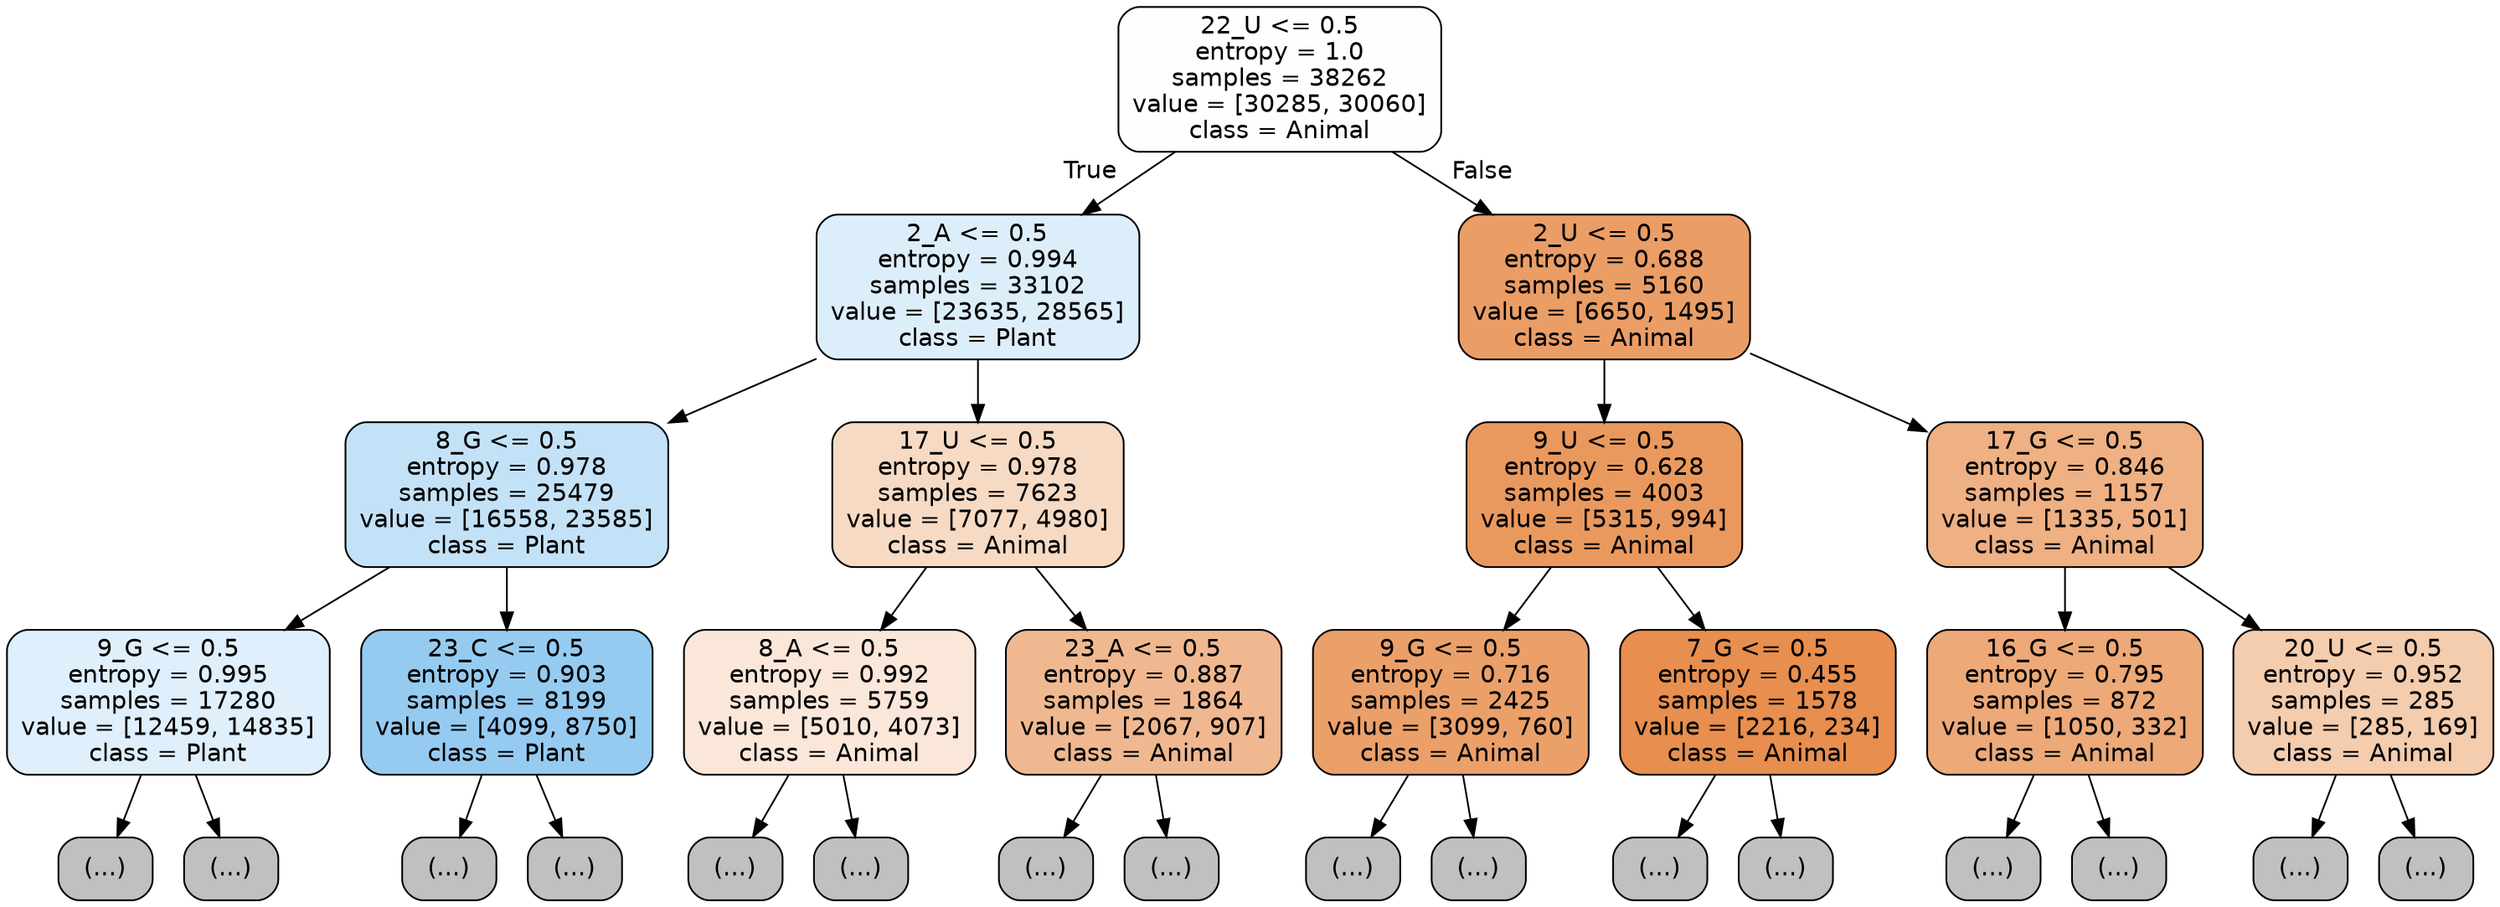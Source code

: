 digraph Tree {
node [shape=box, style="filled, rounded", color="black", fontname="helvetica"] ;
edge [fontname="helvetica"] ;
0 [label="22_U <= 0.5\nentropy = 1.0\nsamples = 38262\nvalue = [30285, 30060]\nclass = Animal", fillcolor="#fffefe"] ;
1 [label="2_A <= 0.5\nentropy = 0.994\nsamples = 33102\nvalue = [23635, 28565]\nclass = Plant", fillcolor="#ddeefb"] ;
0 -> 1 [labeldistance=2.5, labelangle=45, headlabel="True"] ;
2 [label="8_G <= 0.5\nentropy = 0.978\nsamples = 25479\nvalue = [16558, 23585]\nclass = Plant", fillcolor="#c4e2f7"] ;
1 -> 2 ;
3 [label="9_G <= 0.5\nentropy = 0.995\nsamples = 17280\nvalue = [12459, 14835]\nclass = Plant", fillcolor="#dfeffb"] ;
2 -> 3 ;
4 [label="(...)", fillcolor="#C0C0C0"] ;
3 -> 4 ;
5985 [label="(...)", fillcolor="#C0C0C0"] ;
3 -> 5985 ;
8220 [label="23_C <= 0.5\nentropy = 0.903\nsamples = 8199\nvalue = [4099, 8750]\nclass = Plant", fillcolor="#96cbf1"] ;
2 -> 8220 ;
8221 [label="(...)", fillcolor="#C0C0C0"] ;
8220 -> 8221 ;
11100 [label="(...)", fillcolor="#C0C0C0"] ;
8220 -> 11100 ;
11215 [label="17_U <= 0.5\nentropy = 0.978\nsamples = 7623\nvalue = [7077, 4980]\nclass = Animal", fillcolor="#f7dac4"] ;
1 -> 11215 ;
11216 [label="8_A <= 0.5\nentropy = 0.992\nsamples = 5759\nvalue = [5010, 4073]\nclass = Animal", fillcolor="#fae7da"] ;
11215 -> 11216 ;
11217 [label="(...)", fillcolor="#C0C0C0"] ;
11216 -> 11217 ;
13156 [label="(...)", fillcolor="#C0C0C0"] ;
11216 -> 13156 ;
13781 [label="23_A <= 0.5\nentropy = 0.887\nsamples = 1864\nvalue = [2067, 907]\nclass = Animal", fillcolor="#f0b890"] ;
11215 -> 13781 ;
13782 [label="(...)", fillcolor="#C0C0C0"] ;
13781 -> 13782 ;
14743 [label="(...)", fillcolor="#C0C0C0"] ;
13781 -> 14743 ;
14784 [label="2_U <= 0.5\nentropy = 0.688\nsamples = 5160\nvalue = [6650, 1495]\nclass = Animal", fillcolor="#eb9d66"] ;
0 -> 14784 [labeldistance=2.5, labelangle=-45, headlabel="False"] ;
14785 [label="9_U <= 0.5\nentropy = 0.628\nsamples = 4003\nvalue = [5315, 994]\nclass = Animal", fillcolor="#ea995e"] ;
14784 -> 14785 ;
14786 [label="9_G <= 0.5\nentropy = 0.716\nsamples = 2425\nvalue = [3099, 760]\nclass = Animal", fillcolor="#eba06a"] ;
14785 -> 14786 ;
14787 [label="(...)", fillcolor="#C0C0C0"] ;
14786 -> 14787 ;
15474 [label="(...)", fillcolor="#C0C0C0"] ;
14786 -> 15474 ;
15817 [label="7_G <= 0.5\nentropy = 0.455\nsamples = 1578\nvalue = [2216, 234]\nclass = Animal", fillcolor="#e88e4e"] ;
14785 -> 15817 ;
15818 [label="(...)", fillcolor="#C0C0C0"] ;
15817 -> 15818 ;
16111 [label="(...)", fillcolor="#C0C0C0"] ;
15817 -> 16111 ;
16214 [label="17_G <= 0.5\nentropy = 0.846\nsamples = 1157\nvalue = [1335, 501]\nclass = Animal", fillcolor="#efb083"] ;
14784 -> 16214 ;
16215 [label="16_G <= 0.5\nentropy = 0.795\nsamples = 872\nvalue = [1050, 332]\nclass = Animal", fillcolor="#eda978"] ;
16214 -> 16215 ;
16216 [label="(...)", fillcolor="#C0C0C0"] ;
16215 -> 16216 ;
16531 [label="(...)", fillcolor="#C0C0C0"] ;
16215 -> 16531 ;
16652 [label="20_U <= 0.5\nentropy = 0.952\nsamples = 285\nvalue = [285, 169]\nclass = Animal", fillcolor="#f4ccae"] ;
16214 -> 16652 ;
16653 [label="(...)", fillcolor="#C0C0C0"] ;
16652 -> 16653 ;
16788 [label="(...)", fillcolor="#C0C0C0"] ;
16652 -> 16788 ;
}